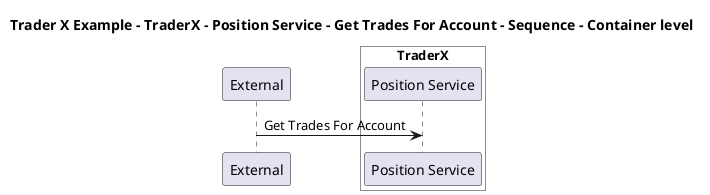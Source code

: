 @startuml

title Trader X Example - TraderX - Position Service - Get Trades For Account - Sequence - Container level

participant "External" as C4InterFlow.SoftwareSystems.ExternalSystem

box "TraderX" #White
    participant "Position Service" as TraderXExample.SoftwareSystems.TraderX.Containers.PositionService
end box


C4InterFlow.SoftwareSystems.ExternalSystem -> TraderXExample.SoftwareSystems.TraderX.Containers.PositionService : Get Trades For Account


@enduml
